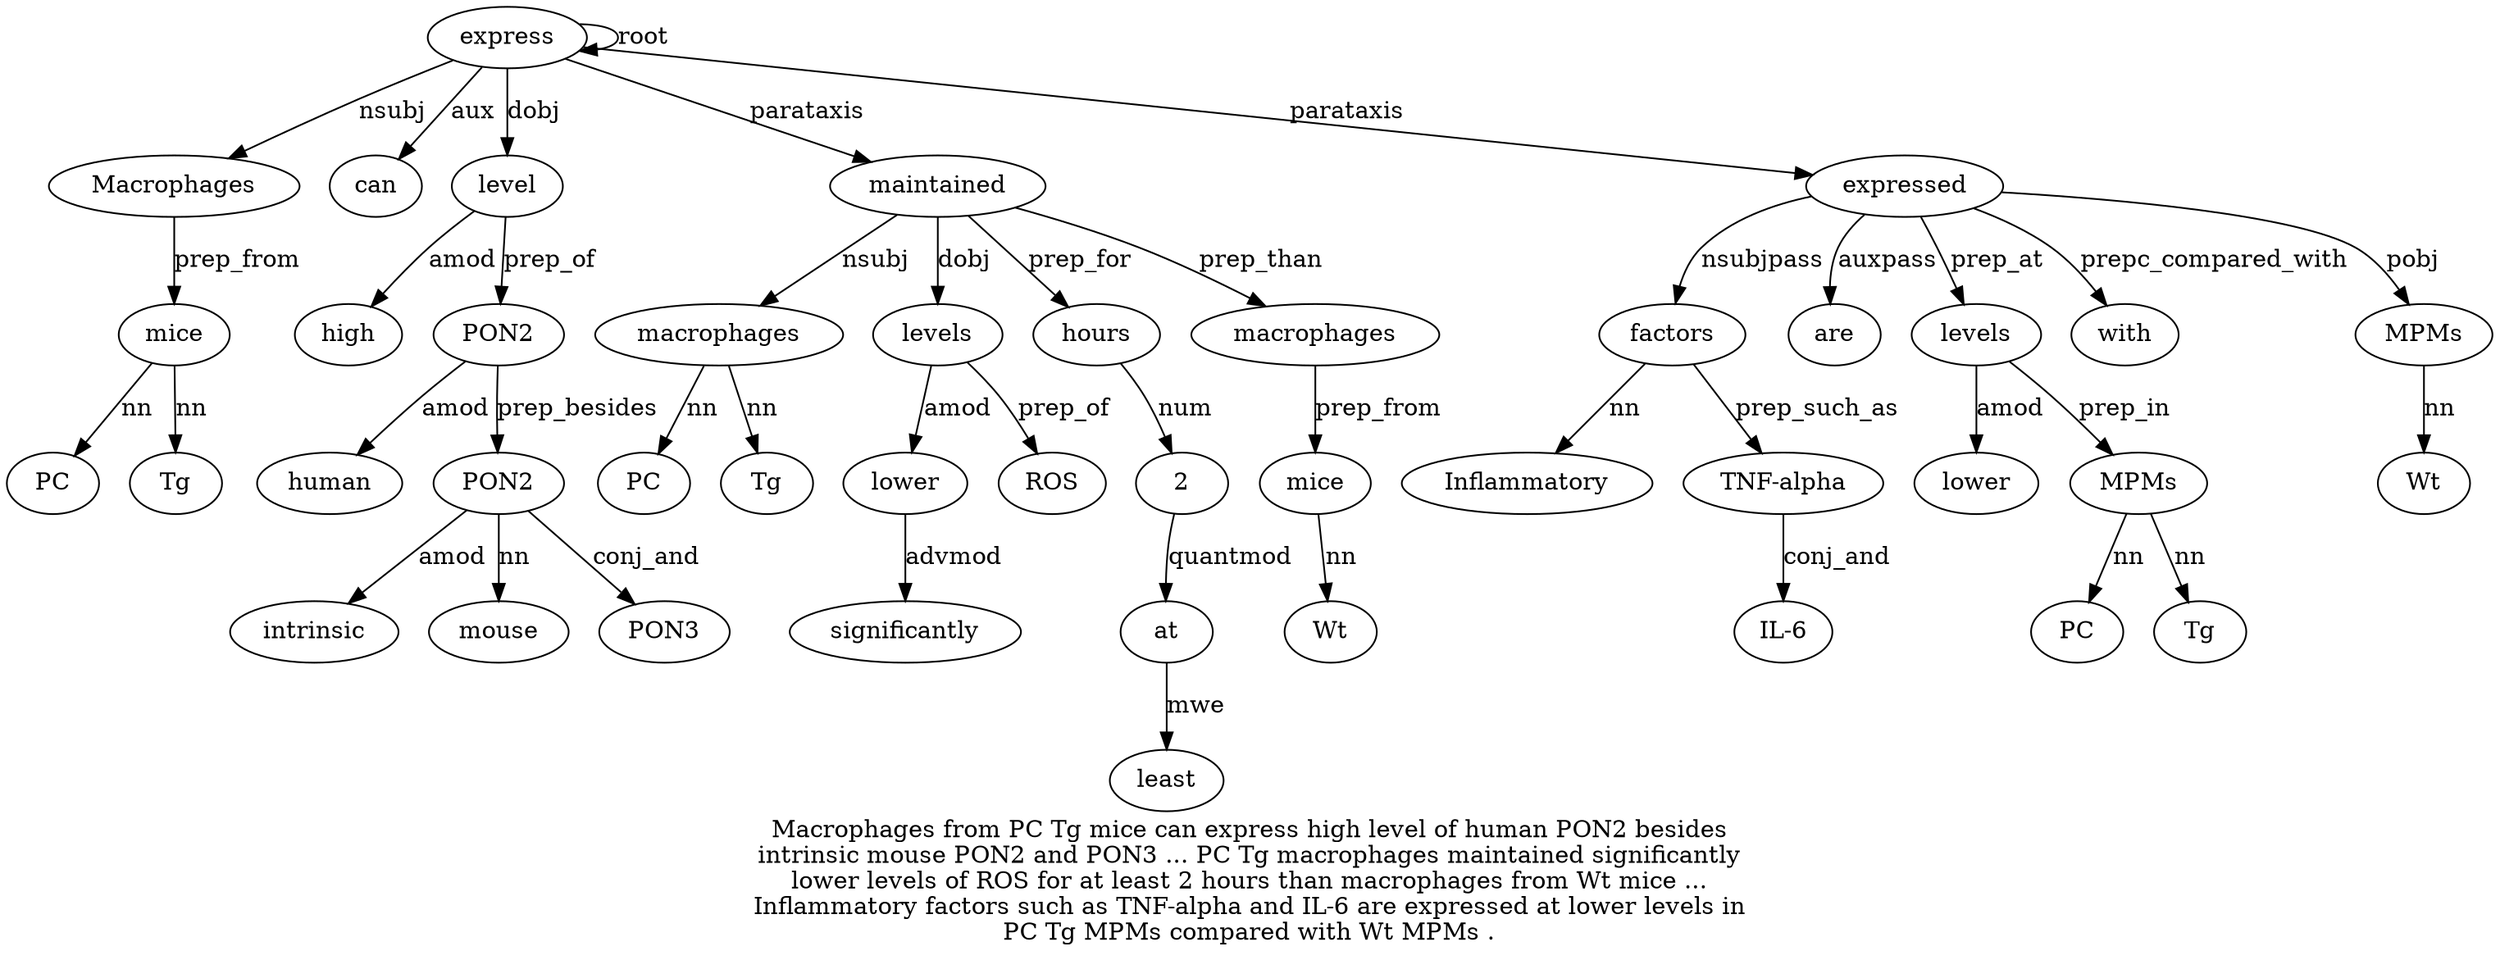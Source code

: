 digraph "Macrophages from PC Tg mice can express high level of human PON2 besides intrinsic mouse PON2 and PON3 ... PC Tg macrophages maintained significantly lower levels of ROS for at least 2 hours than macrophages from Wt mice ... Inflammatory factors such as TNF-alpha and IL-6 are expressed at lower levels in PC Tg MPMs compared with Wt MPMs ." {
label="Macrophages from PC Tg mice can express high level of human PON2 besides
intrinsic mouse PON2 and PON3 ... PC Tg macrophages maintained significantly
lower levels of ROS for at least 2 hours than macrophages from Wt mice ...
Inflammatory factors such as TNF-alpha and IL-6 are expressed at lower levels in
PC Tg MPMs compared with Wt MPMs .";
express7 [style=filled, fillcolor=white, label=express];
Macrophages1 [style=filled, fillcolor=white, label=Macrophages];
express7 -> Macrophages1  [label=nsubj];
mice5 [style=filled, fillcolor=white, label=mice];
PC3 [style=filled, fillcolor=white, label=PC];
mice5 -> PC3  [label=nn];
Tg4 [style=filled, fillcolor=white, label=Tg];
mice5 -> Tg4  [label=nn];
Macrophages1 -> mice5  [label=prep_from];
can6 [style=filled, fillcolor=white, label=can];
express7 -> can6  [label=aux];
express7 -> express7  [label=root];
level9 [style=filled, fillcolor=white, label=level];
high8 [style=filled, fillcolor=white, label=high];
level9 -> high8  [label=amod];
express7 -> level9  [label=dobj];
PON21 [style=filled, fillcolor=white, label=PON2];
human11 [style=filled, fillcolor=white, label=human];
PON21 -> human11  [label=amod];
level9 -> PON21  [label=prep_of];
PON216 [style=filled, fillcolor=white, label=PON2];
intrinsic14 [style=filled, fillcolor=white, label=intrinsic];
PON216 -> intrinsic14  [label=amod];
mouse15 [style=filled, fillcolor=white, label=mouse];
PON216 -> mouse15  [label=nn];
PON21 -> PON216  [label=prep_besides];
PON318 [style=filled, fillcolor=white, label=PON3];
PON216 -> PON318  [label=conj_and];
macrophages22 [style=filled, fillcolor=white, label=macrophages];
PC20 [style=filled, fillcolor=white, label=PC];
macrophages22 -> PC20  [label=nn];
Tg21 [style=filled, fillcolor=white, label=Tg];
macrophages22 -> Tg21  [label=nn];
maintained23 [style=filled, fillcolor=white, label=maintained];
maintained23 -> macrophages22  [label=nsubj];
express7 -> maintained23  [label=parataxis];
lower25 [style=filled, fillcolor=white, label=lower];
significantly24 [style=filled, fillcolor=white, label=significantly];
lower25 -> significantly24  [label=advmod];
levels26 [style=filled, fillcolor=white, label=levels];
levels26 -> lower25  [label=amod];
maintained23 -> levels26  [label=dobj];
ROS28 [style=filled, fillcolor=white, label=ROS];
levels26 -> ROS28  [label=prep_of];
23 [style=filled, fillcolor=white, label=2];
at30 [style=filled, fillcolor=white, label=at];
23 -> at30  [label=quantmod];
least31 [style=filled, fillcolor=white, label=least];
at30 -> least31  [label=mwe];
hours33 [style=filled, fillcolor=white, label=hours];
hours33 -> 23  [label=num];
maintained23 -> hours33  [label=prep_for];
macrophages35 [style=filled, fillcolor=white, label=macrophages];
maintained23 -> macrophages35  [label=prep_than];
mice38 [style=filled, fillcolor=white, label=mice];
Wt37 [style=filled, fillcolor=white, label=Wt];
mice38 -> Wt37  [label=nn];
macrophages35 -> mice38  [label=prep_from];
factors41 [style=filled, fillcolor=white, label=factors];
Inflammatory40 [style=filled, fillcolor=white, label=Inflammatory];
factors41 -> Inflammatory40  [label=nn];
expressed48 [style=filled, fillcolor=white, label=expressed];
expressed48 -> factors41  [label=nsubjpass];
"TNF-alpha44" [style=filled, fillcolor=white, label="TNF-alpha"];
factors41 -> "TNF-alpha44"  [label=prep_such_as];
"IL-64" [style=filled, fillcolor=white, label="IL-6"];
"TNF-alpha44" -> "IL-64"  [label=conj_and];
are47 [style=filled, fillcolor=white, label=are];
expressed48 -> are47  [label=auxpass];
express7 -> expressed48  [label=parataxis];
levels51 [style=filled, fillcolor=white, label=levels];
lower50 [style=filled, fillcolor=white, label=lower];
levels51 -> lower50  [label=amod];
expressed48 -> levels51  [label=prep_at];
MPMs55 [style=filled, fillcolor=white, label=MPMs];
PC53 [style=filled, fillcolor=white, label=PC];
MPMs55 -> PC53  [label=nn];
Tg54 [style=filled, fillcolor=white, label=Tg];
MPMs55 -> Tg54  [label=nn];
levels51 -> MPMs55  [label=prep_in];
with57 [style=filled, fillcolor=white, label=with];
expressed48 -> with57  [label=prepc_compared_with];
MPMs59 [style=filled, fillcolor=white, label=MPMs];
Wt58 [style=filled, fillcolor=white, label=Wt];
MPMs59 -> Wt58  [label=nn];
expressed48 -> MPMs59  [label=pobj];
}
